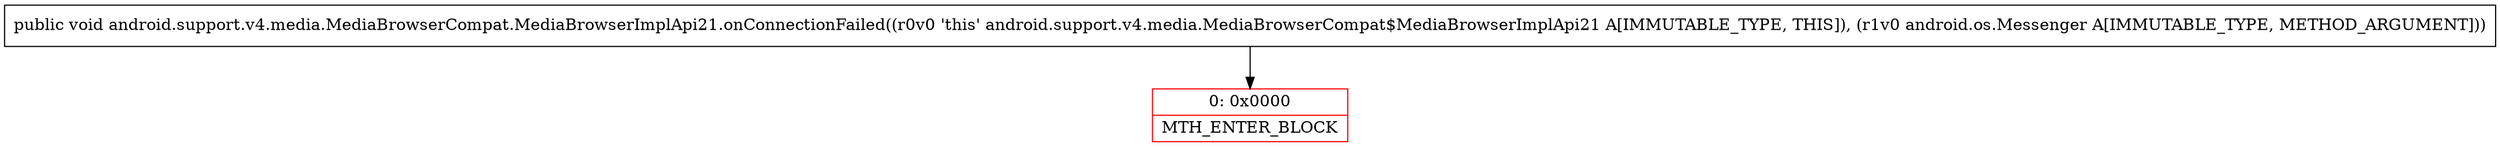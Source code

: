 digraph "CFG forandroid.support.v4.media.MediaBrowserCompat.MediaBrowserImplApi21.onConnectionFailed(Landroid\/os\/Messenger;)V" {
subgraph cluster_Region_873279138 {
label = "R(0)";
node [shape=record,color=blue];
}
Node_0 [shape=record,color=red,label="{0\:\ 0x0000|MTH_ENTER_BLOCK\l}"];
MethodNode[shape=record,label="{public void android.support.v4.media.MediaBrowserCompat.MediaBrowserImplApi21.onConnectionFailed((r0v0 'this' android.support.v4.media.MediaBrowserCompat$MediaBrowserImplApi21 A[IMMUTABLE_TYPE, THIS]), (r1v0 android.os.Messenger A[IMMUTABLE_TYPE, METHOD_ARGUMENT])) }"];
MethodNode -> Node_0;
}

